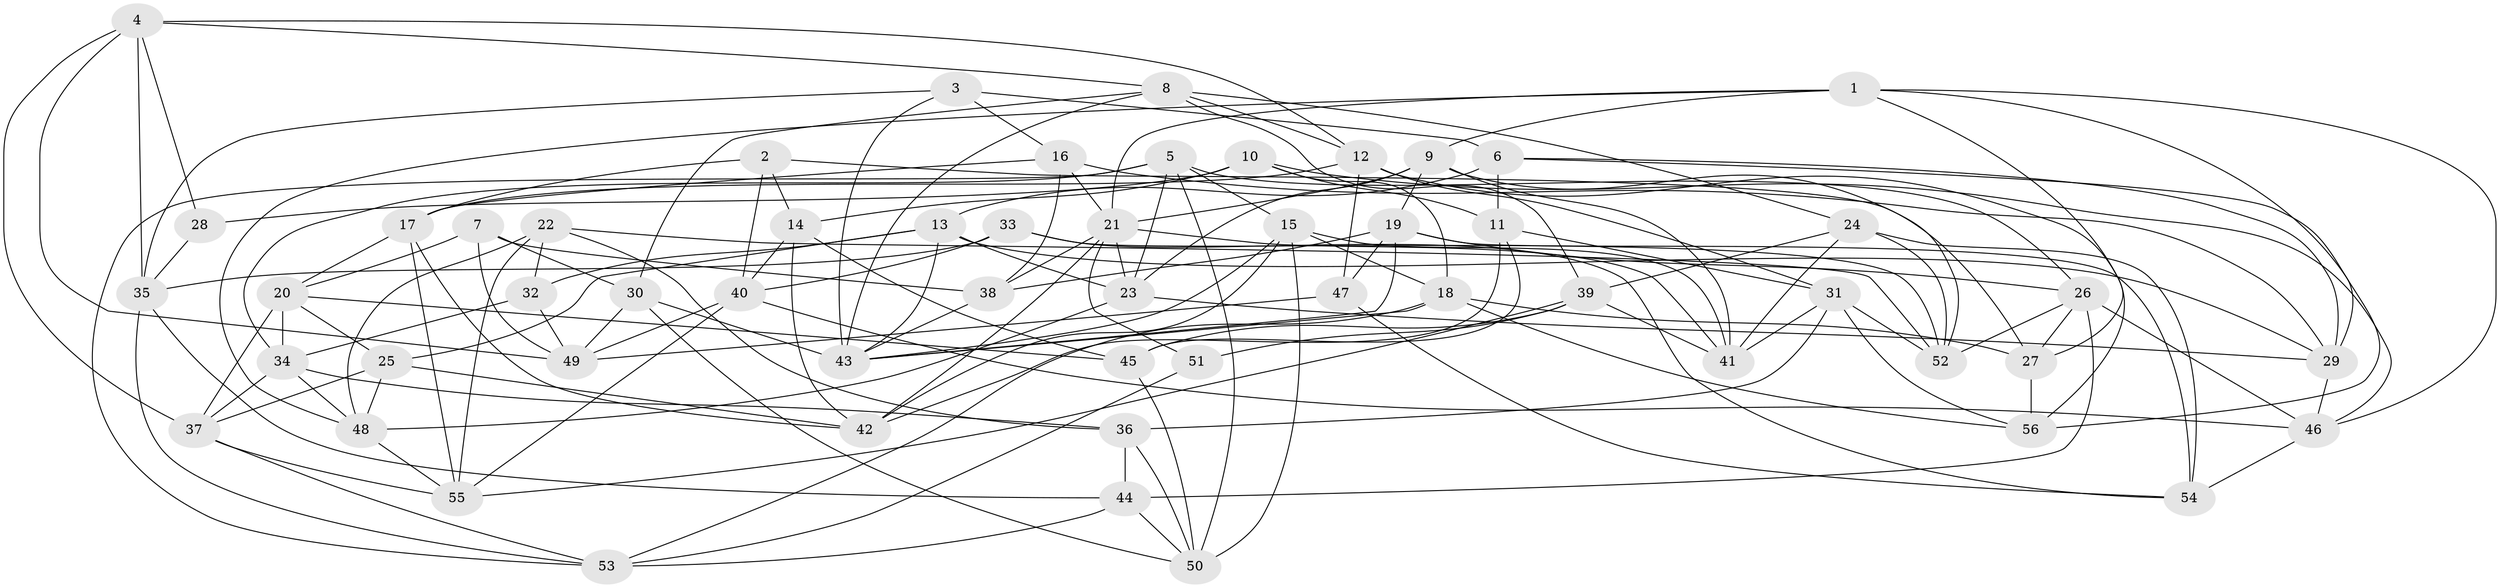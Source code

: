 // original degree distribution, {4: 1.0}
// Generated by graph-tools (version 1.1) at 2025/03/03/09/25 03:03:06]
// undirected, 56 vertices, 153 edges
graph export_dot {
graph [start="1"]
  node [color=gray90,style=filled];
  1;
  2;
  3;
  4;
  5;
  6;
  7;
  8;
  9;
  10;
  11;
  12;
  13;
  14;
  15;
  16;
  17;
  18;
  19;
  20;
  21;
  22;
  23;
  24;
  25;
  26;
  27;
  28;
  29;
  30;
  31;
  32;
  33;
  34;
  35;
  36;
  37;
  38;
  39;
  40;
  41;
  42;
  43;
  44;
  45;
  46;
  47;
  48;
  49;
  50;
  51;
  52;
  53;
  54;
  55;
  56;
  1 -- 9 [weight=1.0];
  1 -- 21 [weight=1.0];
  1 -- 27 [weight=1.0];
  1 -- 29 [weight=1.0];
  1 -- 46 [weight=1.0];
  1 -- 48 [weight=1.0];
  2 -- 14 [weight=1.0];
  2 -- 17 [weight=1.0];
  2 -- 27 [weight=1.0];
  2 -- 40 [weight=1.0];
  3 -- 6 [weight=1.0];
  3 -- 16 [weight=1.0];
  3 -- 35 [weight=1.0];
  3 -- 43 [weight=1.0];
  4 -- 8 [weight=1.0];
  4 -- 12 [weight=1.0];
  4 -- 28 [weight=1.0];
  4 -- 35 [weight=1.0];
  4 -- 37 [weight=1.0];
  4 -- 49 [weight=1.0];
  5 -- 15 [weight=1.0];
  5 -- 23 [weight=1.0];
  5 -- 26 [weight=1.0];
  5 -- 34 [weight=1.0];
  5 -- 50 [weight=1.0];
  5 -- 53 [weight=1.0];
  6 -- 11 [weight=2.0];
  6 -- 13 [weight=1.0];
  6 -- 29 [weight=1.0];
  6 -- 56 [weight=1.0];
  7 -- 20 [weight=1.0];
  7 -- 30 [weight=1.0];
  7 -- 38 [weight=1.0];
  7 -- 49 [weight=1.0];
  8 -- 12 [weight=1.0];
  8 -- 24 [weight=1.0];
  8 -- 30 [weight=1.0];
  8 -- 39 [weight=1.0];
  8 -- 43 [weight=1.0];
  9 -- 19 [weight=1.0];
  9 -- 21 [weight=1.0];
  9 -- 23 [weight=1.0];
  9 -- 41 [weight=1.0];
  9 -- 52 [weight=1.0];
  10 -- 11 [weight=1.0];
  10 -- 14 [weight=1.0];
  10 -- 18 [weight=1.0];
  10 -- 28 [weight=2.0];
  10 -- 46 [weight=1.0];
  11 -- 31 [weight=1.0];
  11 -- 42 [weight=1.0];
  11 -- 45 [weight=1.0];
  12 -- 17 [weight=1.0];
  12 -- 31 [weight=1.0];
  12 -- 47 [weight=1.0];
  12 -- 56 [weight=1.0];
  13 -- 23 [weight=1.0];
  13 -- 25 [weight=2.0];
  13 -- 29 [weight=1.0];
  13 -- 32 [weight=2.0];
  13 -- 43 [weight=1.0];
  14 -- 40 [weight=1.0];
  14 -- 42 [weight=1.0];
  14 -- 45 [weight=2.0];
  15 -- 18 [weight=1.0];
  15 -- 41 [weight=1.0];
  15 -- 42 [weight=1.0];
  15 -- 43 [weight=1.0];
  15 -- 50 [weight=1.0];
  16 -- 17 [weight=1.0];
  16 -- 21 [weight=2.0];
  16 -- 29 [weight=1.0];
  16 -- 38 [weight=1.0];
  17 -- 20 [weight=1.0];
  17 -- 42 [weight=1.0];
  17 -- 55 [weight=1.0];
  18 -- 27 [weight=1.0];
  18 -- 43 [weight=1.0];
  18 -- 53 [weight=1.0];
  18 -- 56 [weight=1.0];
  19 -- 26 [weight=1.0];
  19 -- 38 [weight=1.0];
  19 -- 43 [weight=1.0];
  19 -- 47 [weight=1.0];
  19 -- 54 [weight=1.0];
  20 -- 25 [weight=1.0];
  20 -- 34 [weight=1.0];
  20 -- 37 [weight=1.0];
  20 -- 45 [weight=1.0];
  21 -- 23 [weight=1.0];
  21 -- 38 [weight=1.0];
  21 -- 41 [weight=1.0];
  21 -- 42 [weight=1.0];
  21 -- 51 [weight=2.0];
  22 -- 32 [weight=2.0];
  22 -- 36 [weight=1.0];
  22 -- 48 [weight=1.0];
  22 -- 52 [weight=1.0];
  22 -- 55 [weight=1.0];
  23 -- 29 [weight=1.0];
  23 -- 48 [weight=1.0];
  24 -- 39 [weight=1.0];
  24 -- 41 [weight=1.0];
  24 -- 52 [weight=1.0];
  24 -- 54 [weight=2.0];
  25 -- 37 [weight=1.0];
  25 -- 42 [weight=1.0];
  25 -- 48 [weight=1.0];
  26 -- 27 [weight=1.0];
  26 -- 44 [weight=1.0];
  26 -- 46 [weight=1.0];
  26 -- 52 [weight=1.0];
  27 -- 56 [weight=2.0];
  28 -- 35 [weight=1.0];
  29 -- 46 [weight=1.0];
  30 -- 43 [weight=2.0];
  30 -- 49 [weight=1.0];
  30 -- 50 [weight=1.0];
  31 -- 36 [weight=1.0];
  31 -- 41 [weight=1.0];
  31 -- 52 [weight=1.0];
  31 -- 56 [weight=1.0];
  32 -- 34 [weight=1.0];
  32 -- 49 [weight=1.0];
  33 -- 35 [weight=1.0];
  33 -- 40 [weight=1.0];
  33 -- 52 [weight=1.0];
  33 -- 54 [weight=1.0];
  34 -- 36 [weight=1.0];
  34 -- 37 [weight=1.0];
  34 -- 48 [weight=1.0];
  35 -- 44 [weight=1.0];
  35 -- 53 [weight=1.0];
  36 -- 44 [weight=2.0];
  36 -- 50 [weight=1.0];
  37 -- 53 [weight=1.0];
  37 -- 55 [weight=1.0];
  38 -- 43 [weight=2.0];
  39 -- 41 [weight=1.0];
  39 -- 45 [weight=1.0];
  39 -- 51 [weight=1.0];
  39 -- 55 [weight=1.0];
  40 -- 46 [weight=1.0];
  40 -- 49 [weight=1.0];
  40 -- 55 [weight=1.0];
  44 -- 50 [weight=1.0];
  44 -- 53 [weight=1.0];
  45 -- 50 [weight=1.0];
  46 -- 54 [weight=1.0];
  47 -- 49 [weight=1.0];
  47 -- 54 [weight=1.0];
  48 -- 55 [weight=1.0];
  51 -- 53 [weight=1.0];
}
